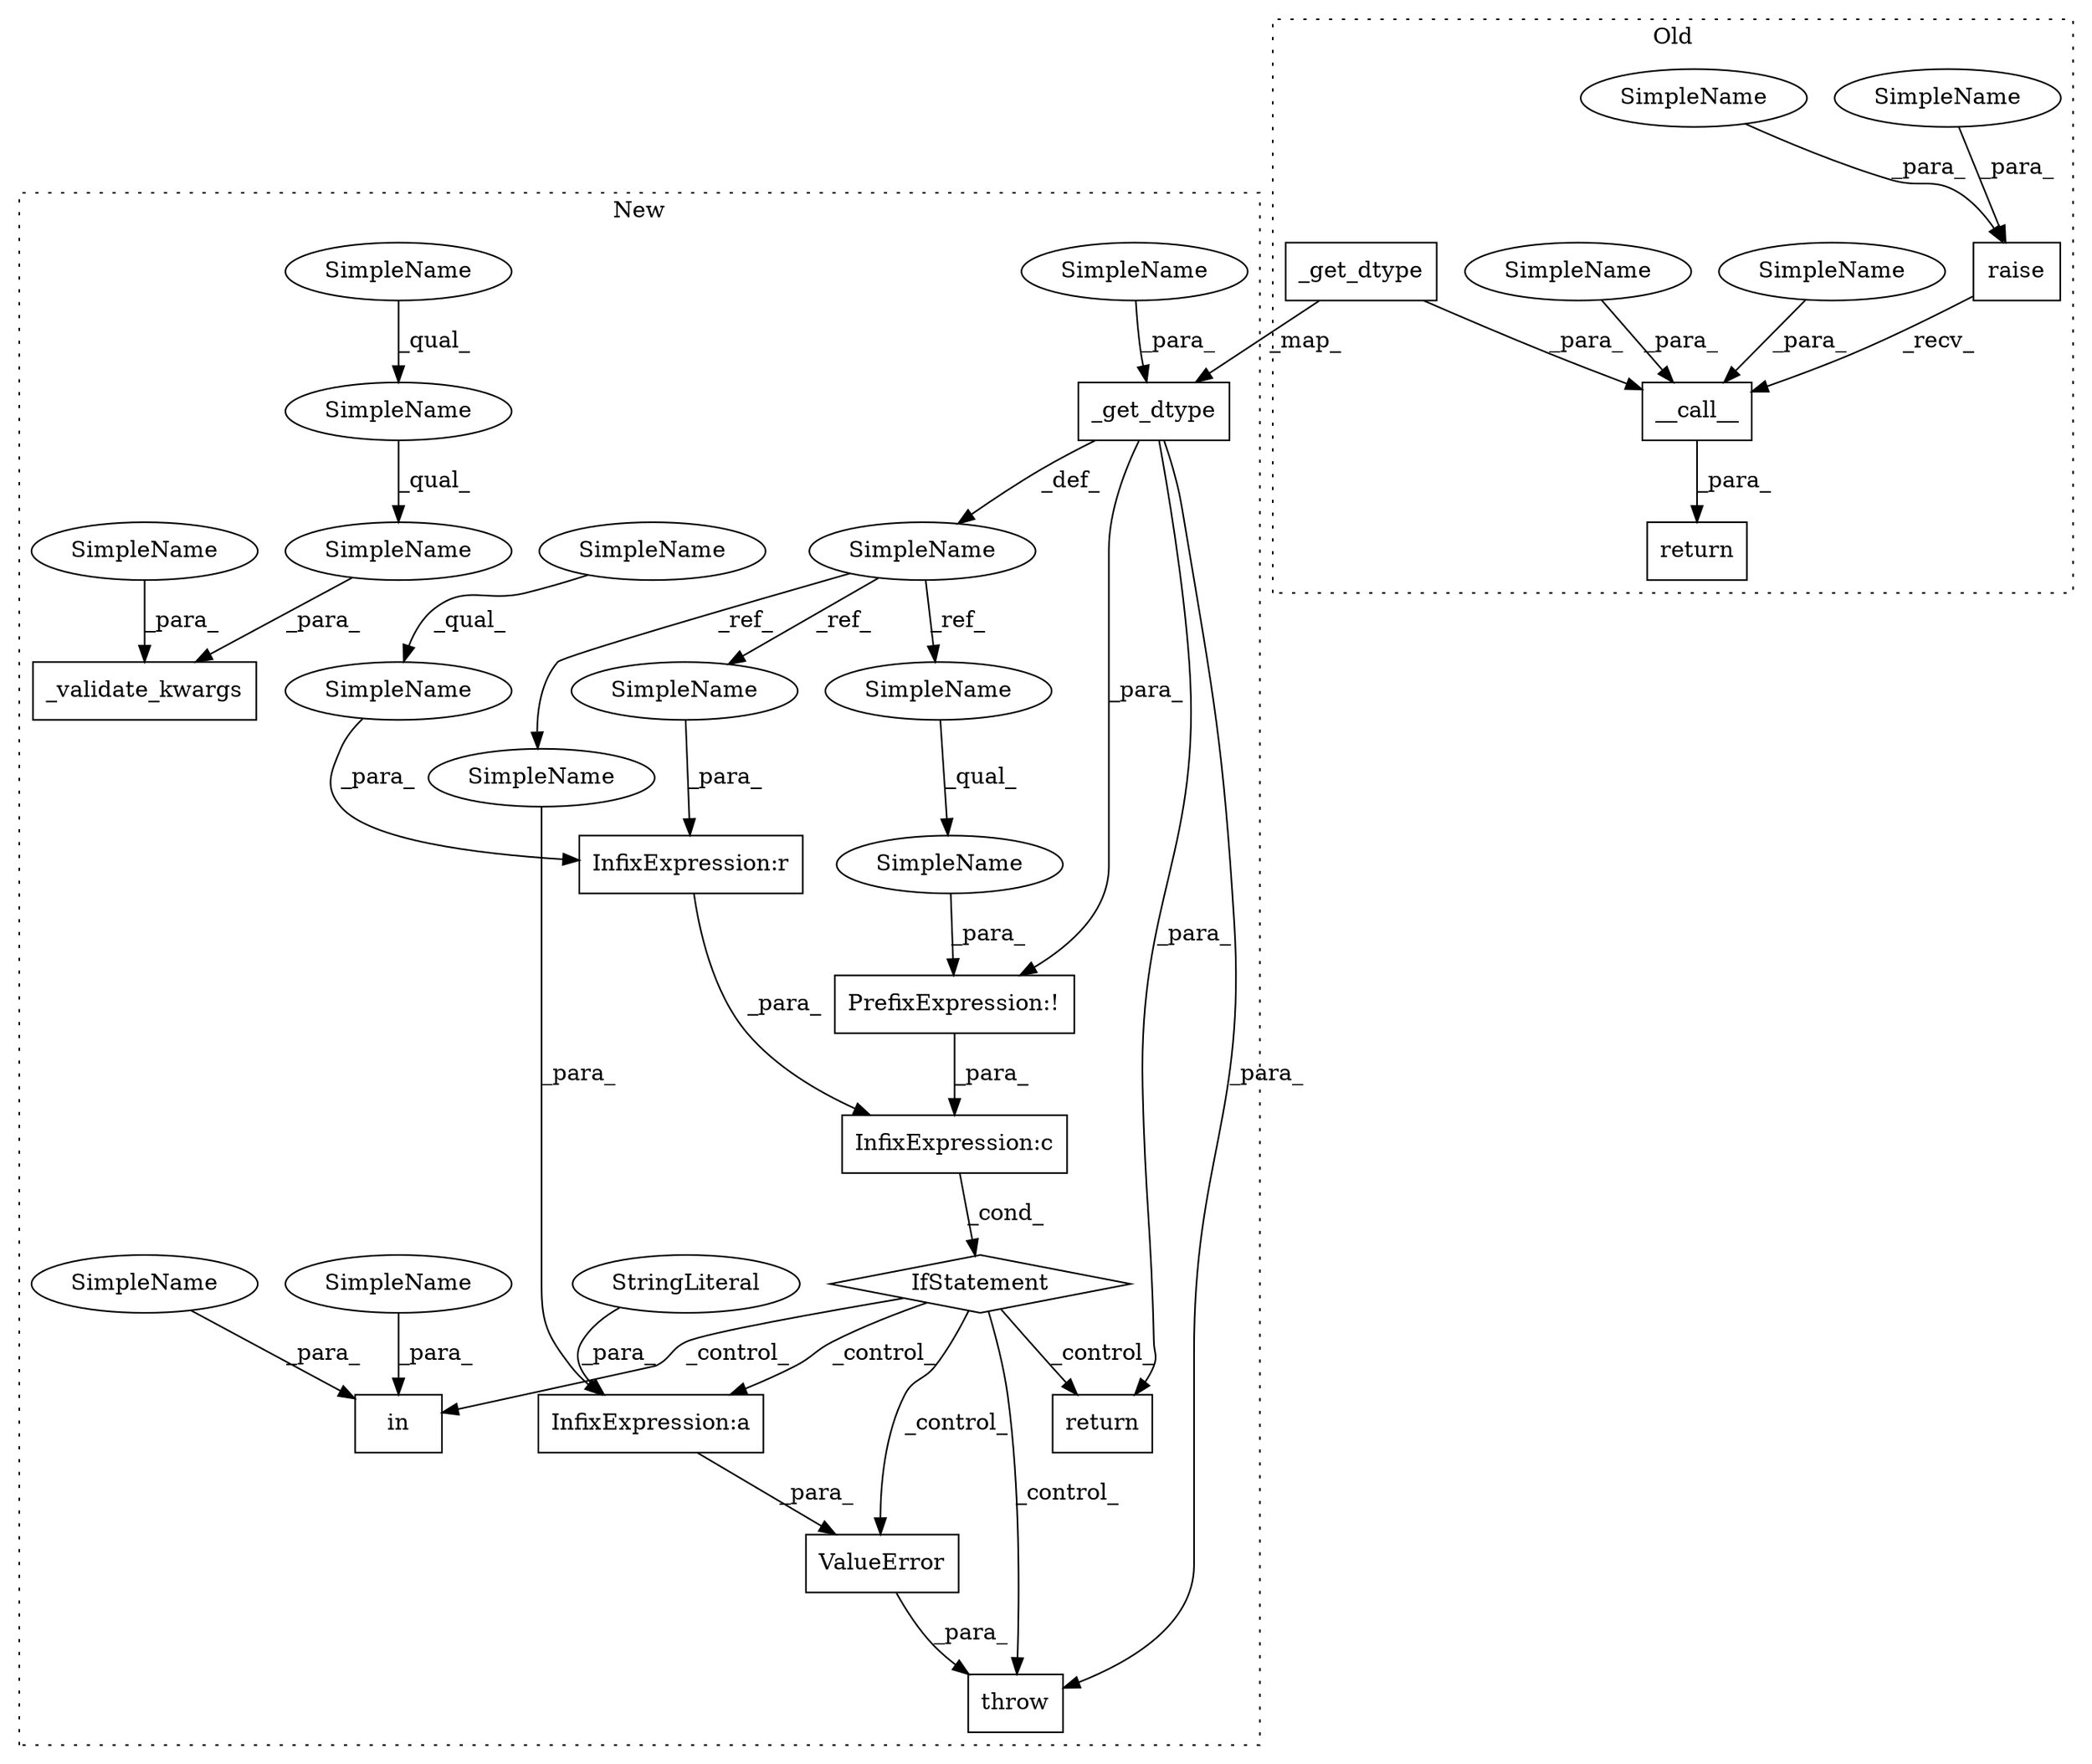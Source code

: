 digraph G {
subgraph cluster0 {
1 [label="_get_dtype" a="32" s="1040,1051" l="11,-11" shape="box"];
11 [label="__call__" a="32" s="1025,1058" l="9,-50" shape="box"];
12 [label="raise" a="32" s="1008,1019" l="6,-11" shape="box"];
18 [label="SimpleName" a="42" s="1034" l="0" shape="ellipse"];
22 [label="SimpleName" a="42" s="1058" l="0" shape="ellipse"];
25 [label="return" a="41" s="1001" l="7" shape="box"];
28 [label="SimpleName" a="42" s="1019" l="0" shape="ellipse"];
32 [label="SimpleName" a="42" s="1014" l="0" shape="ellipse"];
label = "Old";
style="dotted";
}
subgraph cluster1 {
2 [label="_get_dtype" a="32" s="1382,1393" l="11,-11" shape="box"];
3 [label="SimpleName" a="42" s="1376" l="0" shape="ellipse"];
4 [label="SimpleName" a="42" s="1410" l="0" shape="ellipse"];
5 [label="InfixExpression:c" a="27" s="1409" l="30" shape="box"];
6 [label="ValueError" a="32" s="1483,1494" l="11,-11" shape="box"];
7 [label="InfixExpression:a" a="27" s="1494" l="47" shape="box"];
8 [label="PrefixExpression:!" a="38" s="1409" l="1" shape="box"];
9 [label="in" a="105" s="1567" l="0" shape="box"];
10 [label="throw" a="53" s="1477" l="6" shape="box"];
13 [label="SimpleName" a="42" s="1339" l="0" shape="ellipse"];
14 [label="SimpleName" a="42" s="1339" l="0" shape="ellipse"];
15 [label="_validate_kwargs" a="32" s="1322,1363" l="17,-41" shape="box"];
16 [label="IfStatement" a="25" s="1405,1409" l="4,60" shape="diamond"];
17 [label="SimpleName" a="42" s="1311" l="0" shape="ellipse"];
19 [label="SimpleName" a="42" s="1363" l="0" shape="ellipse"];
20 [label="SimpleName" a="42" s="1567" l="0" shape="ellipse"];
21 [label="SimpleName" a="42" s="1587" l="0" shape="ellipse"];
23 [label="StringLiteral" a="45" s="1494" l="0" shape="ellipse"];
24 [label="return" a="41" s="1645" l="7" shape="box"];
26 [label="InfixExpression:r" a="27" s="1440" l="9" shape="box"];
27 [label="SimpleName" a="42" s="1449" l="0" shape="ellipse"];
29 [label="SimpleName" a="42" s="1440" l="0" shape="ellipse"];
30 [label="SimpleName" a="42" s="1541" l="0" shape="ellipse"];
31 [label="SimpleName" a="42" s="1410" l="0" shape="ellipse"];
33 [label="SimpleName" a="42" s="1449" l="0" shape="ellipse"];
34 [label="SimpleName" a="42" s="1339" l="0" shape="ellipse"];
label = "New";
style="dotted";
}
1 -> 11 [label="_para_"];
1 -> 2 [label="_map_"];
2 -> 3 [label="_def_"];
2 -> 8 [label="_para_"];
2 -> 10 [label="_para_"];
2 -> 24 [label="_para_"];
3 -> 29 [label="_ref_"];
3 -> 31 [label="_ref_"];
3 -> 30 [label="_ref_"];
4 -> 8 [label="_para_"];
5 -> 16 [label="_cond_"];
6 -> 10 [label="_para_"];
7 -> 6 [label="_para_"];
8 -> 5 [label="_para_"];
11 -> 25 [label="_para_"];
12 -> 11 [label="_recv_"];
13 -> 14 [label="_qual_"];
14 -> 15 [label="_para_"];
16 -> 7 [label="_control_"];
16 -> 6 [label="_control_"];
16 -> 10 [label="_control_"];
16 -> 9 [label="_control_"];
16 -> 24 [label="_control_"];
17 -> 2 [label="_para_"];
18 -> 11 [label="_para_"];
19 -> 15 [label="_para_"];
20 -> 9 [label="_para_"];
21 -> 9 [label="_para_"];
22 -> 11 [label="_para_"];
23 -> 7 [label="_para_"];
26 -> 5 [label="_para_"];
27 -> 26 [label="_para_"];
28 -> 12 [label="_para_"];
29 -> 26 [label="_para_"];
30 -> 7 [label="_para_"];
31 -> 4 [label="_qual_"];
32 -> 12 [label="_para_"];
33 -> 27 [label="_qual_"];
34 -> 13 [label="_qual_"];
}